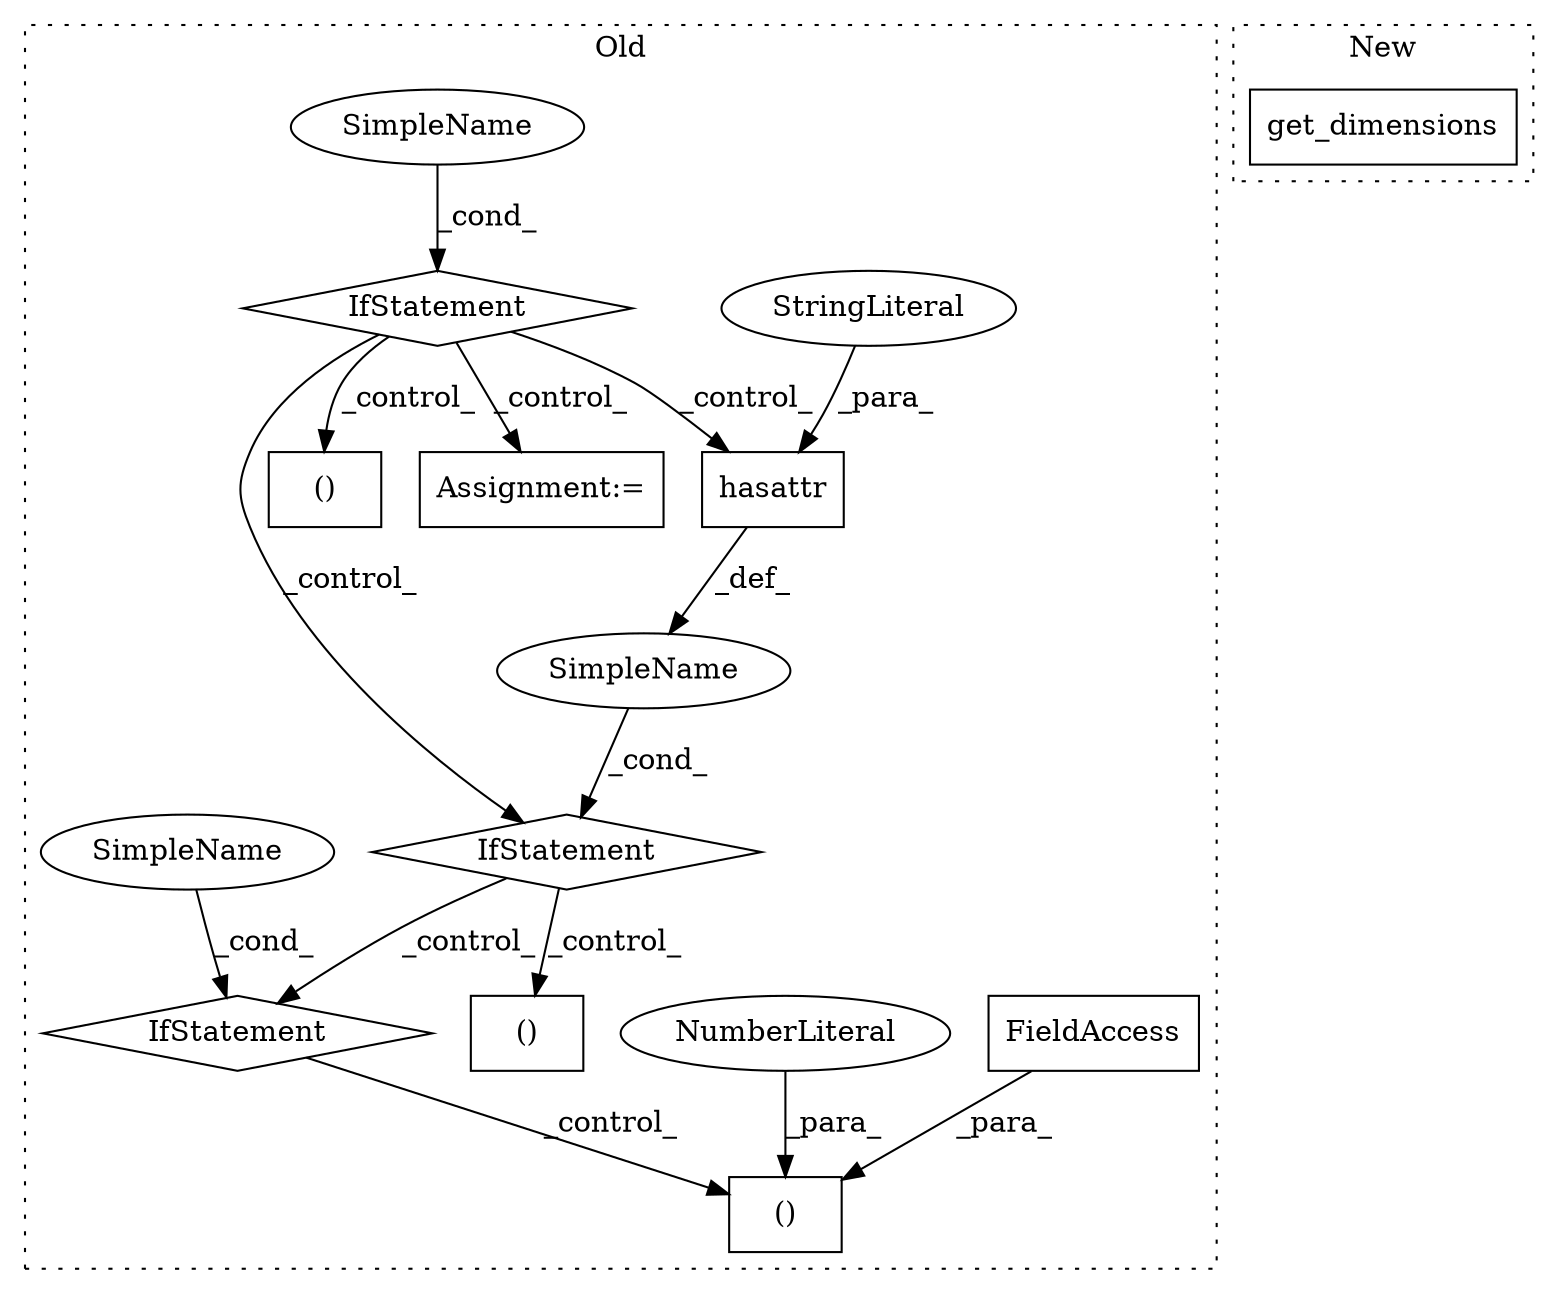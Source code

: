 digraph G {
subgraph cluster0 {
1 [label="hasattr" a="32" s="1288,1305" l="8,1" shape="box"];
3 [label="IfStatement" a="25" s="1284,1306" l="4,2" shape="diamond"];
4 [label="StringLiteral" a="45" s="1298" l="7" shape="ellipse"];
5 [label="()" a="106" s="1441" l="20" shape="box"];
6 [label="FieldAccess" a="22" s="1455" l="6" shape="box"];
7 [label="()" a="106" s="1327" l="15" shape="box"];
8 [label="NumberLiteral" a="34" s="1441" l="1" shape="ellipse"];
9 [label="SimpleName" a="42" s="" l="" shape="ellipse"];
10 [label="()" a="106" s="1110" l="15" shape="box"];
11 [label="SimpleName" a="42" s="" l="" shape="ellipse"];
12 [label="SimpleName" a="42" s="" l="" shape="ellipse"];
13 [label="IfStatement" a="25" s="1373,1394" l="4,2" shape="diamond"];
14 [label="Assignment:=" a="7" s="1192" l="1" shape="box"];
15 [label="IfStatement" a="25" s="1006,1041" l="4,2" shape="diamond"];
label = "Old";
style="dotted";
}
subgraph cluster1 {
2 [label="get_dimensions" a="32" s="1025,1041" l="15,1" shape="box"];
label = "New";
style="dotted";
}
1 -> 11 [label="_def_"];
3 -> 7 [label="_control_"];
3 -> 13 [label="_control_"];
4 -> 1 [label="_para_"];
6 -> 5 [label="_para_"];
8 -> 5 [label="_para_"];
9 -> 15 [label="_cond_"];
11 -> 3 [label="_cond_"];
12 -> 13 [label="_cond_"];
13 -> 5 [label="_control_"];
15 -> 10 [label="_control_"];
15 -> 3 [label="_control_"];
15 -> 14 [label="_control_"];
15 -> 1 [label="_control_"];
}
